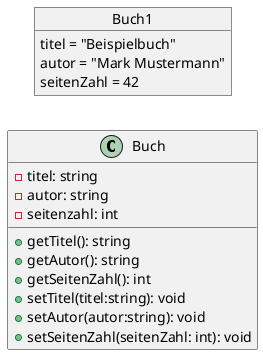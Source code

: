 @startuml
left to right direction

class Buch {
    ' private Attribute
    - titel: string
    - autor: string
    - seitenzahl: int

    ' Öffentliche Methoden
    + getTitel(): string
    + getAutor(): string
    + getSeitenZahl(): int
    + setTitel(titel:string): void
    + setAutor(autor:string): void
    + setSeitenZahl(seitenZahl: int): void
}

object Buch1 {
    titel = "Beispielbuch"
    autor = "Mark Mustermann"
    seitenZahl = 42
}
@enduml